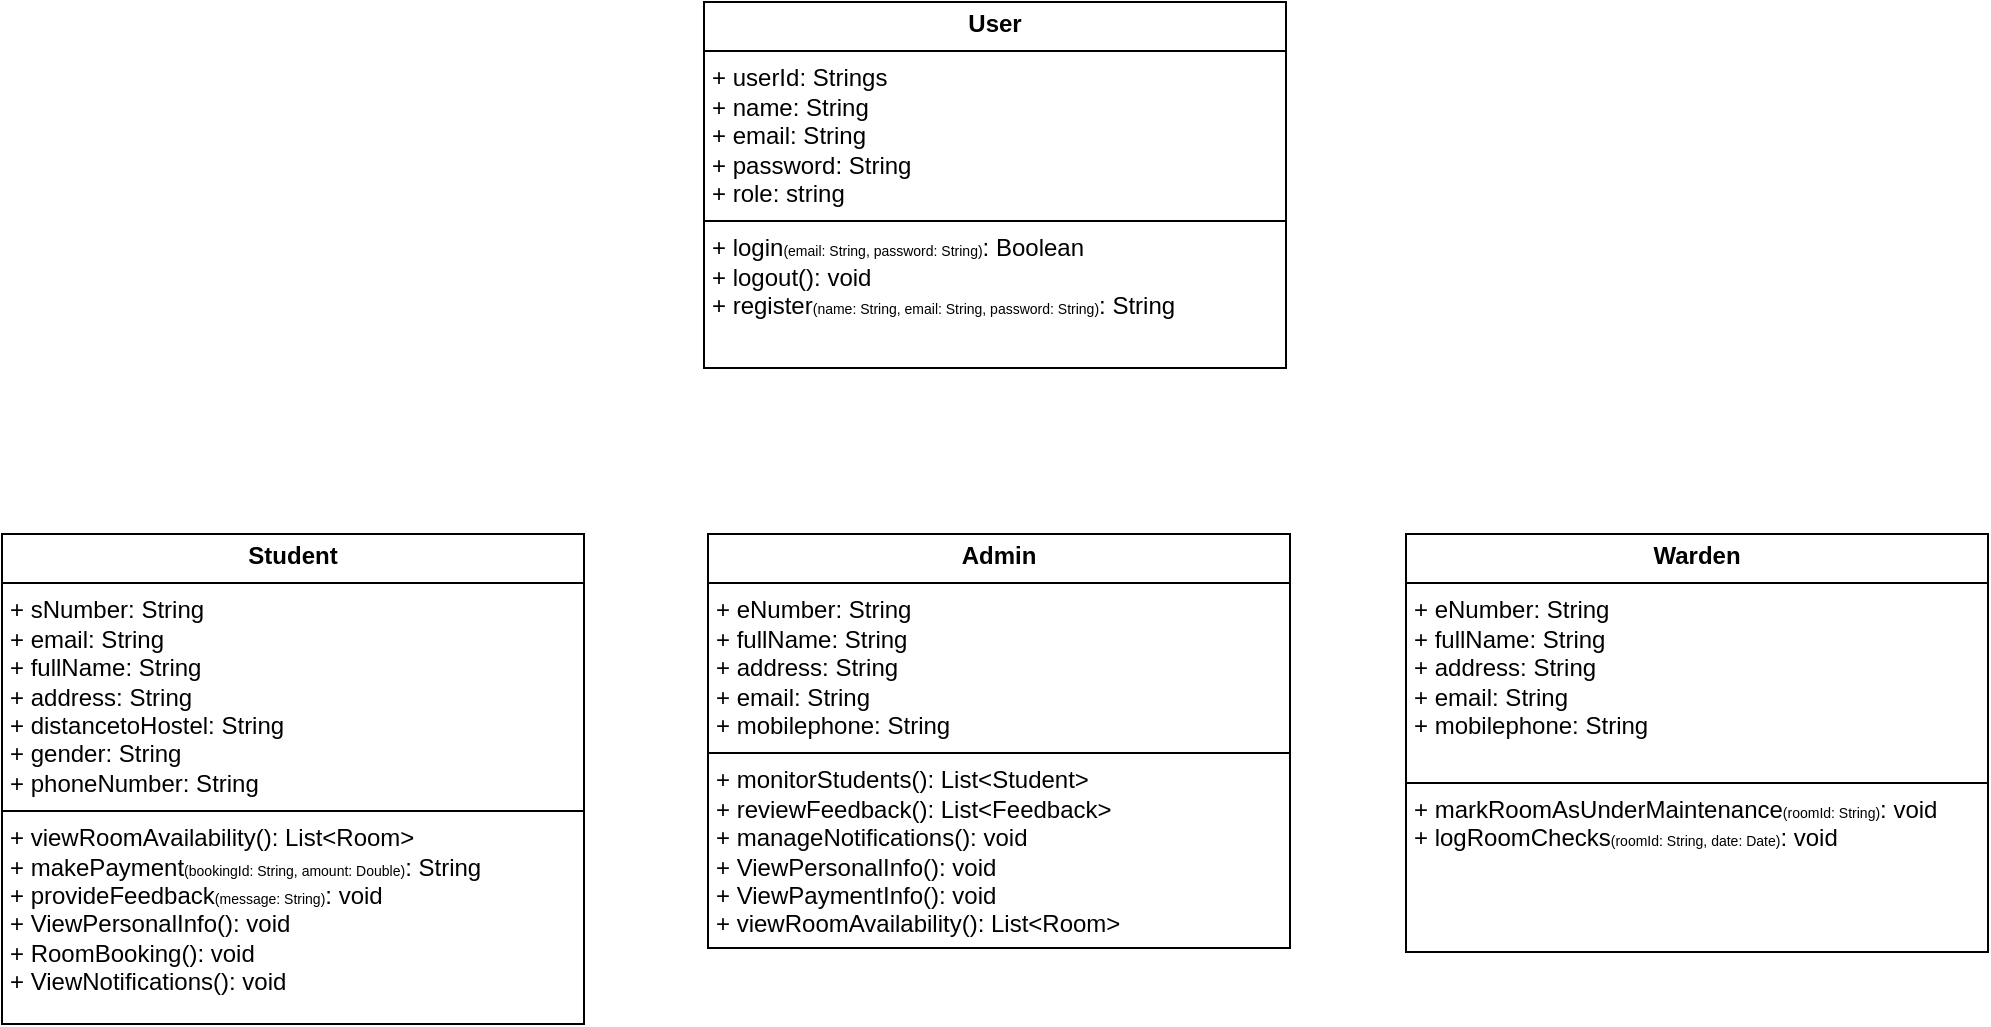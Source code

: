 <mxfile version="25.0.3">
  <diagram name="Page-1" id="mfKQeAgKKAbTyCFcK2X0">
    <mxGraphModel dx="1150" dy="616" grid="0" gridSize="10" guides="1" tooltips="1" connect="1" arrows="1" fold="1" page="1" pageScale="1" pageWidth="2339" pageHeight="3300" math="0" shadow="0">
      <root>
        <mxCell id="0" />
        <mxCell id="1" parent="0" />
        <mxCell id="GTjDyMYg5xcnFraVY7_T-1" value="&lt;p style=&quot;margin:0px;margin-top:4px;text-align:center;&quot;&gt;&lt;b&gt;User&lt;/b&gt;&lt;/p&gt;&lt;hr size=&quot;1&quot; style=&quot;border-style:solid;&quot;&gt;&lt;p style=&quot;margin:0px;margin-left:4px;&quot;&gt;+ userId: Strings&lt;br&gt;+ name: String&lt;/p&gt;&lt;p style=&quot;margin:0px;margin-left:4px;&quot;&gt;+ email: String&lt;/p&gt;&lt;p style=&quot;margin:0px;margin-left:4px;&quot;&gt;+ password: String&lt;/p&gt;&lt;p style=&quot;margin:0px;margin-left:4px;&quot;&gt;+ role: string&lt;/p&gt;&lt;hr size=&quot;1&quot; style=&quot;border-style:solid;&quot;&gt;&lt;p style=&quot;margin:0px;margin-left:4px;&quot;&gt;+&amp;nbsp;login&lt;font style=&quot;font-size: 7px;&quot;&gt;(email: String, password: String)&lt;/font&gt;: Boolean&lt;/p&gt;&lt;p style=&quot;margin:0px;margin-left:4px;&quot;&gt;+&amp;nbsp;logout(): void&lt;/p&gt;&lt;p style=&quot;margin:0px;margin-left:4px;&quot;&gt;+&amp;nbsp;register&lt;font style=&quot;font-size: 7px;&quot;&gt;(name: String, email: String, password: String)&lt;/font&gt;: String&lt;/p&gt;&lt;p style=&quot;margin:0px;margin-left:4px;&quot;&gt;&lt;br&gt;&lt;/p&gt;" style="verticalAlign=top;align=left;overflow=fill;html=1;whiteSpace=wrap;" parent="1" vertex="1">
          <mxGeometry x="391" y="260" width="291" height="183" as="geometry" />
        </mxCell>
        <mxCell id="CfteJ3jjgMxTNjzR0p3d-1" value="&lt;p style=&quot;margin:0px;margin-top:4px;text-align:center;&quot;&gt;&lt;b&gt;Student&lt;/b&gt;&lt;/p&gt;&lt;hr size=&quot;1&quot; style=&quot;border-style:solid;&quot;&gt;&lt;p style=&quot;margin:0px;margin-left:4px;&quot;&gt;+ sNumber: String&lt;/p&gt;&lt;p style=&quot;margin:0px;margin-left:4px;&quot;&gt;+ email: String&lt;/p&gt;&lt;p style=&quot;margin:0px;margin-left:4px;&quot;&gt;+ fullName: String&lt;/p&gt;&lt;p style=&quot;margin:0px;margin-left:4px;&quot;&gt;+ address: String&lt;/p&gt;&lt;p style=&quot;margin:0px;margin-left:4px;&quot;&gt;+ distancetoHostel: String&lt;/p&gt;&lt;p style=&quot;margin:0px;margin-left:4px;&quot;&gt;+ gender: String&amp;nbsp;&lt;/p&gt;&lt;p style=&quot;margin:0px;margin-left:4px;&quot;&gt;+ phoneNumber: String&lt;/p&gt;&lt;hr size=&quot;1&quot; style=&quot;border-style:solid;&quot;&gt;&lt;p style=&quot;margin:0px;margin-left:4px;&quot;&gt;&lt;span style=&quot;background-color: initial;&quot;&gt;+&amp;nbsp;viewRoomAvailability(): List&amp;lt;Room&amp;gt;&lt;/span&gt;&lt;/p&gt;&lt;p style=&quot;margin:0px;margin-left:4px;&quot;&gt;&lt;span style=&quot;background-color: initial;&quot;&gt;+ makePayment&lt;font style=&quot;font-size: 7px;&quot;&gt;(&lt;/font&gt;&lt;font style=&quot;font-size: 7px;&quot;&gt;bookingId: String, amount: Double&lt;/font&gt;&lt;font style=&quot;font-size: 7px;&quot;&gt;)&lt;/font&gt;: String&amp;nbsp;&lt;/span&gt;&lt;/p&gt;&lt;p style=&quot;margin:0px;margin-left:4px;&quot;&gt;&lt;span style=&quot;background-color: initial;&quot;&gt;+ provideFeedback&lt;font style=&quot;font-size: 7px;&quot;&gt;(message: String)&lt;/font&gt;: void&lt;/span&gt;&lt;/p&gt;&lt;p style=&quot;margin:0px;margin-left:4px;&quot;&gt;&lt;span style=&quot;background-color: initial;&quot;&gt;+ ViewPersonalInfo(): void&lt;/span&gt;&lt;/p&gt;&lt;p style=&quot;margin:0px;margin-left:4px;&quot;&gt;&lt;span style=&quot;background-color: initial;&quot;&gt;+ RoomBooking(): void&lt;/span&gt;&lt;/p&gt;&lt;p style=&quot;margin:0px;margin-left:4px;&quot;&gt;&lt;span style=&quot;background-color: initial;&quot;&gt;+ ViewNotifications(): void&lt;/span&gt;&lt;/p&gt;" style="verticalAlign=top;align=left;overflow=fill;html=1;whiteSpace=wrap;" vertex="1" parent="1">
          <mxGeometry x="40" y="526" width="291" height="245" as="geometry" />
        </mxCell>
        <mxCell id="CfteJ3jjgMxTNjzR0p3d-2" value="&lt;p style=&quot;margin:0px;margin-top:4px;text-align:center;&quot;&gt;&lt;b&gt;Admin&lt;/b&gt;&lt;/p&gt;&lt;hr size=&quot;1&quot; style=&quot;border-style:solid;&quot;&gt;&lt;p style=&quot;margin:0px;margin-left:4px;&quot;&gt;+ eNumber: String&lt;/p&gt;&lt;p style=&quot;margin:0px;margin-left:4px;&quot;&gt;+ fullName: String&lt;/p&gt;&lt;p style=&quot;margin:0px;margin-left:4px;&quot;&gt;+ address: String&lt;/p&gt;&lt;p style=&quot;margin:0px;margin-left:4px;&quot;&gt;+ email: String&lt;/p&gt;&lt;p style=&quot;margin:0px;margin-left:4px;&quot;&gt;+ mobilephone: String&lt;/p&gt;&lt;hr size=&quot;1&quot; style=&quot;border-style:solid;&quot;&gt;&lt;p style=&quot;margin:0px;margin-left:4px;&quot;&gt;+&amp;nbsp;&lt;span style=&quot;background-color: initial;&quot;&gt;monitorStudents(): List&amp;lt;Student&amp;gt;&amp;nbsp;&amp;nbsp;&lt;/span&gt;&lt;/p&gt;&lt;p style=&quot;margin:0px;margin-left:4px;&quot;&gt;&lt;span style=&quot;background-color: initial;&quot;&gt;+ reviewFeedback(): List&amp;lt;Feedback&amp;gt;&amp;nbsp;&lt;/span&gt;&lt;/p&gt;&lt;p style=&quot;margin:0px;margin-left:4px;&quot;&gt;&lt;span style=&quot;background-color: initial;&quot;&gt;+ manageNotifications(): void&lt;/span&gt;&lt;/p&gt;&lt;p style=&quot;margin:0px;margin-left:4px;&quot;&gt;+ ViewPersonalInfo(): void&lt;span style=&quot;background-color: initial;&quot;&gt;&lt;/span&gt;&lt;/p&gt;&lt;p style=&quot;margin:0px;margin-left:4px;&quot;&gt;+ ViewPaymentInfo(): void&lt;/p&gt;&lt;p style=&quot;margin:0px;margin-left:4px;&quot;&gt;&lt;span style=&quot;background-color: initial;&quot;&gt;+&amp;nbsp;viewRoomAvailability(): List&amp;lt;Room&amp;gt;&lt;/span&gt;&lt;/p&gt;&lt;p style=&quot;margin:0px;margin-left:4px;&quot;&gt;&lt;br&gt;&lt;/p&gt;" style="verticalAlign=top;align=left;overflow=fill;html=1;whiteSpace=wrap;" vertex="1" parent="1">
          <mxGeometry x="393" y="526" width="291" height="207" as="geometry" />
        </mxCell>
        <mxCell id="CfteJ3jjgMxTNjzR0p3d-3" value="&lt;p style=&quot;margin:0px;margin-top:4px;text-align:center;&quot;&gt;&lt;b&gt;Warden&lt;/b&gt;&lt;/p&gt;&lt;hr size=&quot;1&quot; style=&quot;border-style:solid;&quot;&gt;&lt;p style=&quot;margin: 0px 0px 0px 4px;&quot;&gt;+ eNumber: String&lt;/p&gt;&lt;p style=&quot;margin: 0px 0px 0px 4px;&quot;&gt;+ fullName: String&lt;/p&gt;&lt;p style=&quot;margin: 0px 0px 0px 4px;&quot;&gt;+ address: String&lt;/p&gt;&lt;p style=&quot;margin: 0px 0px 0px 4px;&quot;&gt;+ email: String&lt;/p&gt;&lt;p style=&quot;margin: 0px 0px 0px 4px;&quot;&gt;+ mobilephone: String&lt;/p&gt;&lt;p style=&quot;margin:0px;margin-left:4px;&quot;&gt;&lt;br&gt;&lt;/p&gt;&lt;hr size=&quot;1&quot; style=&quot;border-style:solid;&quot;&gt;&lt;p style=&quot;margin:0px;margin-left:4px;&quot;&gt;+ markRoomAsUnderMaintenance&lt;font style=&quot;font-size: 7px;&quot;&gt;(roomId: String)&lt;/font&gt;: void&lt;br&gt;+ logRoomChecks&lt;font style=&quot;font-size: 7px;&quot;&gt;(roomId: String, date: Date)&lt;/font&gt;: void&lt;/p&gt;" style="verticalAlign=top;align=left;overflow=fill;html=1;whiteSpace=wrap;" vertex="1" parent="1">
          <mxGeometry x="742" y="526" width="291" height="209" as="geometry" />
        </mxCell>
      </root>
    </mxGraphModel>
  </diagram>
</mxfile>
